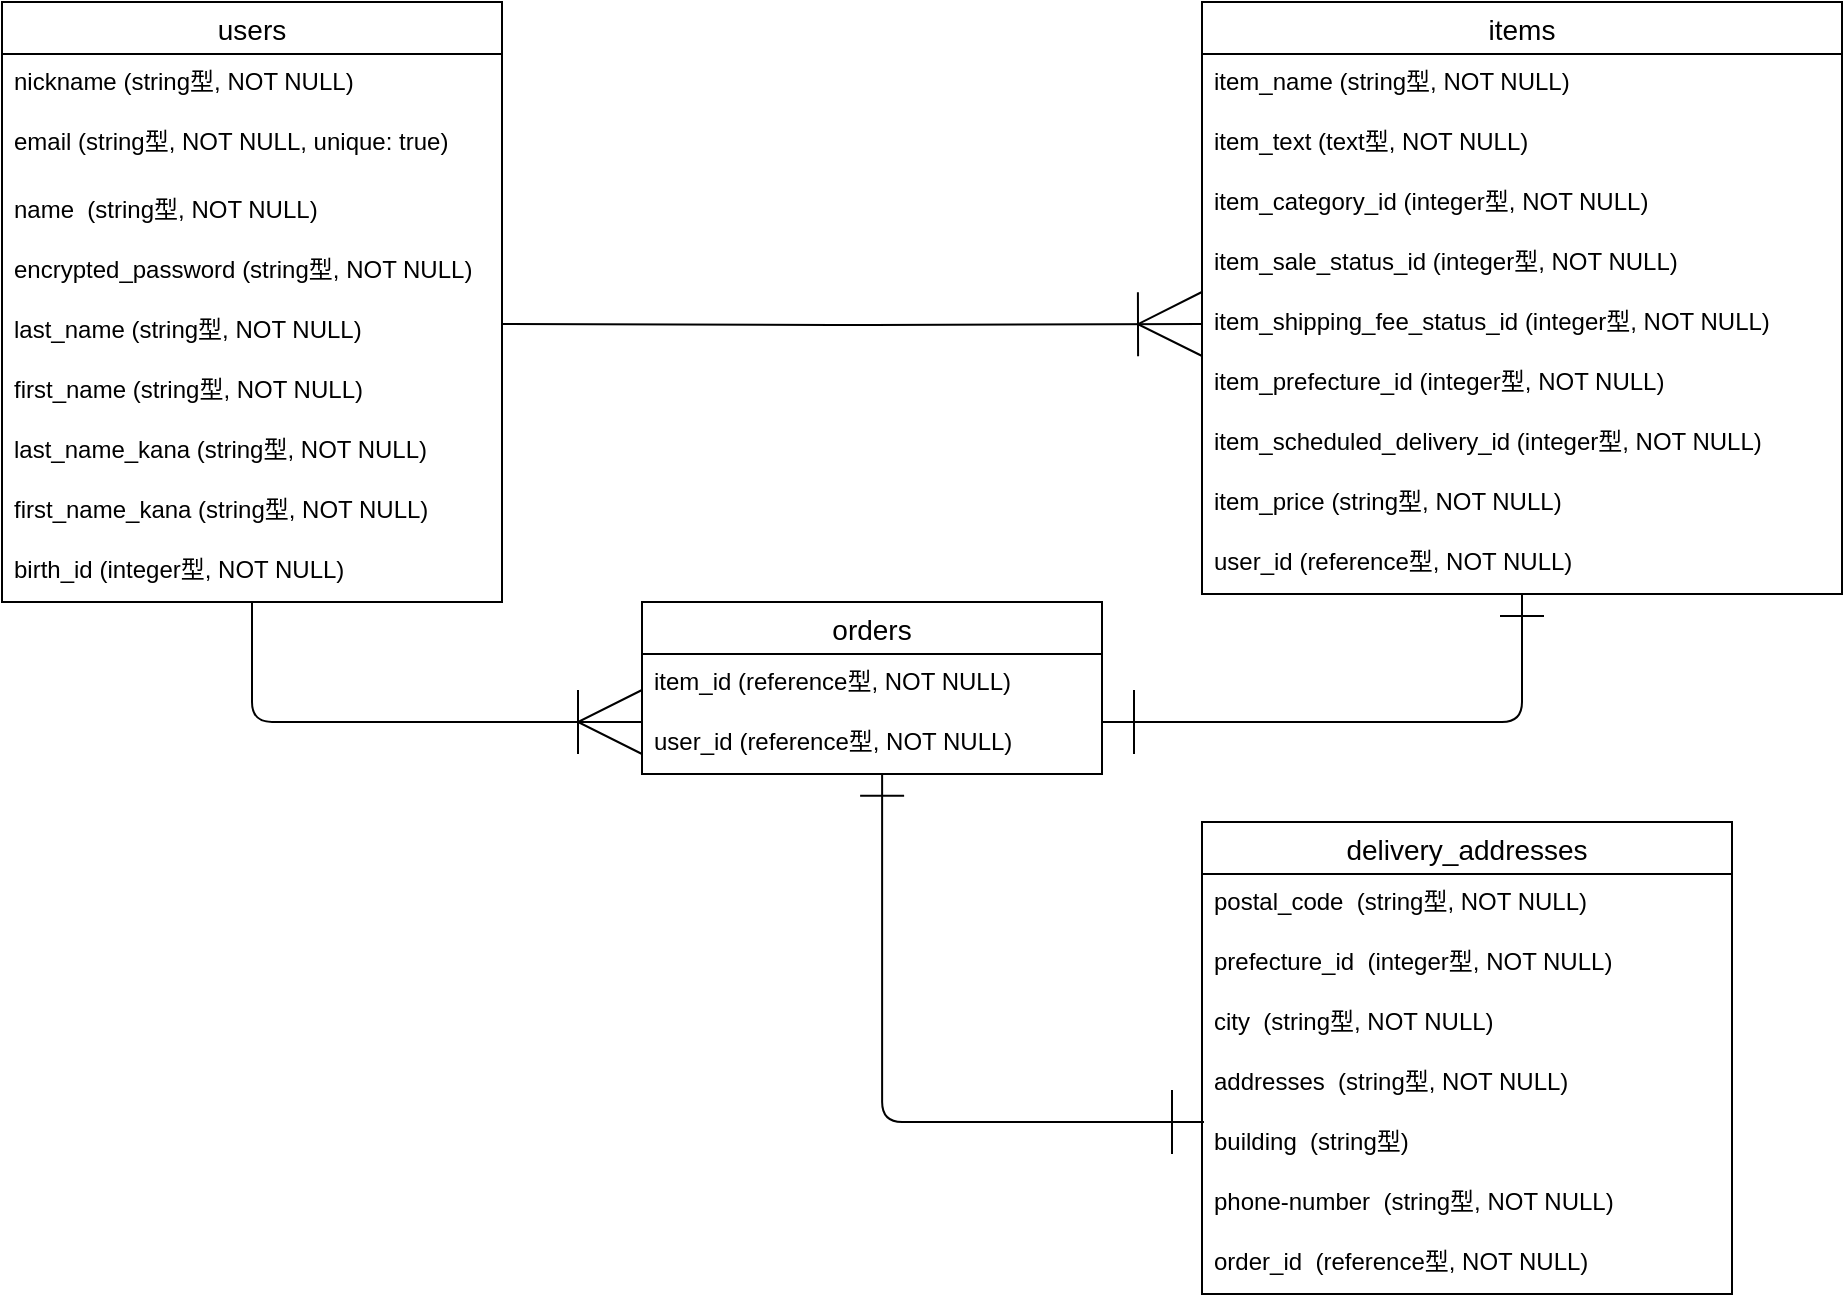 <mxfile>
    <diagram id="Ywi3Uy1QfwmnhPw_lrVp" name="ページ1">
        <mxGraphModel dx="523" dy="434" grid="1" gridSize="10" guides="1" tooltips="1" connect="1" arrows="1" fold="1" page="1" pageScale="1" pageWidth="1169" pageHeight="827" math="0" shadow="0">
            <root>
                <mxCell id="0"/>
                <mxCell id="1" parent="0"/>
                <mxCell id="2" value="users" style="swimlane;fontStyle=0;childLayout=stackLayout;horizontal=1;startSize=26;horizontalStack=0;resizeParent=1;resizeParentMax=0;resizeLast=0;collapsible=1;marginBottom=0;align=center;fontSize=14;" parent="1" vertex="1">
                    <mxGeometry x="40" y="40" width="250" height="300" as="geometry"/>
                </mxCell>
                <mxCell id="3" value="nickname (string型, NOT NULL)" style="text;strokeColor=none;fillColor=none;spacingLeft=4;spacingRight=4;overflow=hidden;rotatable=0;points=[[0,0.5],[1,0.5]];portConstraint=eastwest;fontSize=12;" parent="2" vertex="1">
                    <mxGeometry y="26" width="250" height="30" as="geometry"/>
                </mxCell>
                <mxCell id="5" value="email (string型, NOT NULL, unique: true)" style="text;strokeColor=none;fillColor=none;spacingLeft=4;spacingRight=4;overflow=hidden;rotatable=0;points=[[0,0.5],[1,0.5]];portConstraint=eastwest;fontSize=12;" parent="2" vertex="1">
                    <mxGeometry y="56" width="250" height="34" as="geometry"/>
                </mxCell>
                <mxCell id="4" value="name  (string型, NOT NULL)" style="text;strokeColor=none;fillColor=none;spacingLeft=4;spacingRight=4;overflow=hidden;rotatable=0;points=[[0,0.5],[1,0.5]];portConstraint=eastwest;fontSize=12;" parent="2" vertex="1">
                    <mxGeometry y="90" width="250" height="30" as="geometry"/>
                </mxCell>
                <mxCell id="6" value="encrypted_password (string型, NOT NULL)" style="text;strokeColor=none;fillColor=none;spacingLeft=4;spacingRight=4;overflow=hidden;rotatable=0;points=[[0,0.5],[1,0.5]];portConstraint=eastwest;fontSize=12;" parent="2" vertex="1">
                    <mxGeometry y="120" width="250" height="30" as="geometry"/>
                </mxCell>
                <mxCell id="7" value="last_name (string型, NOT NULL)" style="text;strokeColor=none;fillColor=none;spacingLeft=4;spacingRight=4;overflow=hidden;rotatable=0;points=[[0,0.5],[1,0.5]];portConstraint=eastwest;fontSize=12;" parent="2" vertex="1">
                    <mxGeometry y="150" width="250" height="30" as="geometry"/>
                </mxCell>
                <mxCell id="13" value="first_name (string型, NOT NULL)" style="text;strokeColor=none;fillColor=none;spacingLeft=4;spacingRight=4;overflow=hidden;rotatable=0;points=[[0,0.5],[1,0.5]];portConstraint=eastwest;fontSize=12;" parent="2" vertex="1">
                    <mxGeometry y="180" width="250" height="30" as="geometry"/>
                </mxCell>
                <mxCell id="12" value="last_name_kana (string型, NOT NULL)" style="text;strokeColor=none;fillColor=none;spacingLeft=4;spacingRight=4;overflow=hidden;rotatable=0;points=[[0,0.5],[1,0.5]];portConstraint=eastwest;fontSize=12;" parent="2" vertex="1">
                    <mxGeometry y="210" width="250" height="30" as="geometry"/>
                </mxCell>
                <mxCell id="11" value="first_name_kana (string型, NOT NULL)" style="text;strokeColor=none;fillColor=none;spacingLeft=4;spacingRight=4;overflow=hidden;rotatable=0;points=[[0,0.5],[1,0.5]];portConstraint=eastwest;fontSize=12;" parent="2" vertex="1">
                    <mxGeometry y="240" width="250" height="30" as="geometry"/>
                </mxCell>
                <mxCell id="10" value="birth_id (integer型, NOT NULL)" style="text;strokeColor=none;fillColor=none;spacingLeft=4;spacingRight=4;overflow=hidden;rotatable=0;points=[[0,0.5],[1,0.5]];portConstraint=eastwest;fontSize=12;" parent="2" vertex="1">
                    <mxGeometry y="270" width="250" height="30" as="geometry"/>
                </mxCell>
                <mxCell id="15" value="items" style="swimlane;fontStyle=0;childLayout=stackLayout;horizontal=1;startSize=26;horizontalStack=0;resizeParent=1;resizeParentMax=0;resizeLast=0;collapsible=1;marginBottom=0;align=center;fontSize=14;" parent="1" vertex="1">
                    <mxGeometry x="640" y="40" width="320" height="296" as="geometry"/>
                </mxCell>
                <mxCell id="17" value="item_name (string型, NOT NULL)" style="text;strokeColor=none;fillColor=none;spacingLeft=4;spacingRight=4;overflow=hidden;rotatable=0;points=[[0,0.5],[1,0.5]];portConstraint=eastwest;fontSize=12;" parent="15" vertex="1">
                    <mxGeometry y="26" width="320" height="30" as="geometry"/>
                </mxCell>
                <mxCell id="18" value="item_text (text型, NOT NULL)" style="text;strokeColor=none;fillColor=none;spacingLeft=4;spacingRight=4;overflow=hidden;rotatable=0;points=[[0,0.5],[1,0.5]];portConstraint=eastwest;fontSize=12;" parent="15" vertex="1">
                    <mxGeometry y="56" width="320" height="30" as="geometry"/>
                </mxCell>
                <mxCell id="30" value="item_category_id (integer型, NOT NULL)" style="text;strokeColor=none;fillColor=none;spacingLeft=4;spacingRight=4;overflow=hidden;rotatable=0;points=[[0,0.5],[1,0.5]];portConstraint=eastwest;fontSize=12;" parent="15" vertex="1">
                    <mxGeometry y="86" width="320" height="30" as="geometry"/>
                </mxCell>
                <mxCell id="29" value="item_sale_status_id (integer型, NOT NULL)" style="text;strokeColor=none;fillColor=none;spacingLeft=4;spacingRight=4;overflow=hidden;rotatable=0;points=[[0,0.5],[1,0.5]];portConstraint=eastwest;fontSize=12;" parent="15" vertex="1">
                    <mxGeometry y="116" width="320" height="30" as="geometry"/>
                </mxCell>
                <mxCell id="35" value="item_shipping_fee_status_id (integer型, NOT NULL)" style="text;strokeColor=none;fillColor=none;spacingLeft=4;spacingRight=4;overflow=hidden;rotatable=0;points=[[0,0.5],[1,0.5]];portConstraint=eastwest;fontSize=12;" parent="15" vertex="1">
                    <mxGeometry y="146" width="320" height="30" as="geometry"/>
                </mxCell>
                <mxCell id="27" value="item_prefecture_id (integer型, NOT NULL)" style="text;strokeColor=none;fillColor=none;spacingLeft=4;spacingRight=4;overflow=hidden;rotatable=0;points=[[0,0.5],[1,0.5]];portConstraint=eastwest;fontSize=12;" parent="15" vertex="1">
                    <mxGeometry y="176" width="320" height="30" as="geometry"/>
                </mxCell>
                <mxCell id="26" value="item_scheduled_delivery_id (integer型, NOT NULL)" style="text;strokeColor=none;fillColor=none;spacingLeft=4;spacingRight=4;overflow=hidden;rotatable=0;points=[[0,0.5],[1,0.5]];portConstraint=eastwest;fontSize=12;" parent="15" vertex="1">
                    <mxGeometry y="206" width="320" height="30" as="geometry"/>
                </mxCell>
                <mxCell id="32" value="item_price (string型, NOT NULL)" style="text;strokeColor=none;fillColor=none;spacingLeft=4;spacingRight=4;overflow=hidden;rotatable=0;points=[[0,0.5],[1,0.5]];portConstraint=eastwest;fontSize=12;" parent="15" vertex="1">
                    <mxGeometry y="236" width="320" height="30" as="geometry"/>
                </mxCell>
                <mxCell id="31" value="user_id (reference型, NOT NULL)" style="text;strokeColor=none;fillColor=none;spacingLeft=4;spacingRight=4;overflow=hidden;rotatable=0;points=[[0,0.5],[1,0.5]];portConstraint=eastwest;fontSize=12;" parent="15" vertex="1">
                    <mxGeometry y="266" width="320" height="30" as="geometry"/>
                </mxCell>
                <mxCell id="34" value="" style="edgeStyle=orthogonalEdgeStyle;fontSize=12;html=1;endArrow=ERoneToMany;entryX=0;entryY=0.5;entryDx=0;entryDy=0;targetPerimeterSpacing=15;endSize=30;startSize=20;sourcePerimeterSpacing=15;" parent="1" target="35" edge="1">
                    <mxGeometry width="100" height="100" relative="1" as="geometry">
                        <mxPoint x="290" y="201" as="sourcePoint"/>
                        <mxPoint x="480" y="200" as="targetPoint"/>
                        <Array as="points"/>
                    </mxGeometry>
                </mxCell>
                <mxCell id="36" value="delivery_addresses" style="swimlane;fontStyle=0;childLayout=stackLayout;horizontal=1;startSize=26;horizontalStack=0;resizeParent=1;resizeParentMax=0;resizeLast=0;collapsible=1;marginBottom=0;align=center;fontSize=14;" parent="1" vertex="1">
                    <mxGeometry x="640" y="450" width="265" height="236" as="geometry"/>
                </mxCell>
                <mxCell id="37" value="postal_code  (string型, NOT NULL)" style="text;strokeColor=none;fillColor=none;spacingLeft=4;spacingRight=4;overflow=hidden;rotatable=0;points=[[0,0.5],[1,0.5]];portConstraint=eastwest;fontSize=12;" parent="36" vertex="1">
                    <mxGeometry y="26" width="265" height="30" as="geometry"/>
                </mxCell>
                <mxCell id="38" value="prefecture_id  (integer型, NOT NULL)" style="text;strokeColor=none;fillColor=none;spacingLeft=4;spacingRight=4;overflow=hidden;rotatable=0;points=[[0,0.5],[1,0.5]];portConstraint=eastwest;fontSize=12;" parent="36" vertex="1">
                    <mxGeometry y="56" width="265" height="30" as="geometry"/>
                </mxCell>
                <mxCell id="39" value="city  (string型, NOT NULL)" style="text;strokeColor=none;fillColor=none;spacingLeft=4;spacingRight=4;overflow=hidden;rotatable=0;points=[[0,0.5],[1,0.5]];portConstraint=eastwest;fontSize=12;" parent="36" vertex="1">
                    <mxGeometry y="86" width="265" height="30" as="geometry"/>
                </mxCell>
                <mxCell id="47" value="addresses  (string型, NOT NULL)" style="text;strokeColor=none;fillColor=none;spacingLeft=4;spacingRight=4;overflow=hidden;rotatable=0;points=[[0,0.5],[1,0.5]];portConstraint=eastwest;fontSize=12;" parent="36" vertex="1">
                    <mxGeometry y="116" width="265" height="30" as="geometry"/>
                </mxCell>
                <mxCell id="46" value="building  (string型)" style="text;strokeColor=none;fillColor=none;spacingLeft=4;spacingRight=4;overflow=hidden;rotatable=0;points=[[0,0.5],[1,0.5]];portConstraint=eastwest;fontSize=12;" parent="36" vertex="1">
                    <mxGeometry y="146" width="265" height="30" as="geometry"/>
                </mxCell>
                <mxCell id="45" value="phone-number  (string型, NOT NULL)" style="text;strokeColor=none;fillColor=none;spacingLeft=4;spacingRight=4;overflow=hidden;rotatable=0;points=[[0,0.5],[1,0.5]];portConstraint=eastwest;fontSize=12;" parent="36" vertex="1">
                    <mxGeometry y="176" width="265" height="30" as="geometry"/>
                </mxCell>
                <mxCell id="52" value="order_id  (reference型, NOT NULL)" style="text;strokeColor=none;fillColor=none;spacingLeft=4;spacingRight=4;overflow=hidden;rotatable=0;points=[[0,0.5],[1,0.5]];portConstraint=eastwest;fontSize=12;" parent="36" vertex="1">
                    <mxGeometry y="206" width="265" height="30" as="geometry"/>
                </mxCell>
                <mxCell id="48" value="orders" style="swimlane;fontStyle=0;childLayout=stackLayout;horizontal=1;startSize=26;horizontalStack=0;resizeParent=1;resizeParentMax=0;resizeLast=0;collapsible=1;marginBottom=0;align=center;fontSize=14;" parent="1" vertex="1">
                    <mxGeometry x="360" y="340" width="230" height="86" as="geometry"/>
                </mxCell>
                <mxCell id="49" value="item_id (reference型, NOT NULL)" style="text;strokeColor=none;fillColor=none;spacingLeft=4;spacingRight=4;overflow=hidden;rotatable=0;points=[[0,0.5],[1,0.5]];portConstraint=eastwest;fontSize=12;" parent="48" vertex="1">
                    <mxGeometry y="26" width="230" height="30" as="geometry"/>
                </mxCell>
                <mxCell id="50" value="user_id (reference型, NOT NULL)" style="text;strokeColor=none;fillColor=none;spacingLeft=4;spacingRight=4;overflow=hidden;rotatable=0;points=[[0,0.5],[1,0.5]];portConstraint=eastwest;fontSize=12;" parent="48" vertex="1">
                    <mxGeometry y="56" width="230" height="30" as="geometry"/>
                </mxCell>
                <mxCell id="53" value="" style="edgeStyle=elbowEdgeStyle;fontSize=12;html=1;endArrow=ERoneToMany;startSize=20;endSize=30;sourcePerimeterSpacing=15;targetPerimeterSpacing=15;" parent="1" edge="1">
                    <mxGeometry width="100" height="100" relative="1" as="geometry">
                        <mxPoint x="165" y="340" as="sourcePoint"/>
                        <mxPoint x="360" y="400" as="targetPoint"/>
                        <Array as="points">
                            <mxPoint x="165" y="370"/>
                        </Array>
                    </mxGeometry>
                </mxCell>
                <mxCell id="55" value="" style="edgeStyle=elbowEdgeStyle;fontSize=12;html=1;endArrow=ERone;startSize=20;endSize=30;sourcePerimeterSpacing=15;targetPerimeterSpacing=15;exitX=0.5;exitY=1;exitDx=0;exitDy=0;endFill=0;startArrow=ERone;startFill=0;elbow=vertical;" parent="1" source="15" edge="1">
                    <mxGeometry width="100" height="100" relative="1" as="geometry">
                        <mxPoint x="800" y="369" as="sourcePoint"/>
                        <mxPoint x="590" y="400" as="targetPoint"/>
                        <Array as="points">
                            <mxPoint x="580" y="400"/>
                            <mxPoint x="660" y="380"/>
                        </Array>
                    </mxGeometry>
                </mxCell>
                <mxCell id="57" value="" style="edgeStyle=elbowEdgeStyle;fontSize=12;html=1;endArrow=ERone;startArrow=ERone;startSize=20;endSize=30;sourcePerimeterSpacing=15;targetPerimeterSpacing=15;startFill=0;endFill=0;rounded=1;jumpSize=10;verticalAlign=middle;elbow=vertical;exitX=0.522;exitY=0.994;exitDx=0;exitDy=0;exitPerimeter=0;" parent="1" source="50" edge="1">
                    <mxGeometry width="100" height="100" relative="1" as="geometry">
                        <mxPoint x="481" y="430" as="sourcePoint"/>
                        <mxPoint x="641" y="600" as="targetPoint"/>
                        <Array as="points">
                            <mxPoint x="440" y="600"/>
                            <mxPoint x="520" y="556"/>
                        </Array>
                    </mxGeometry>
                </mxCell>
            </root>
        </mxGraphModel>
    </diagram>
</mxfile>